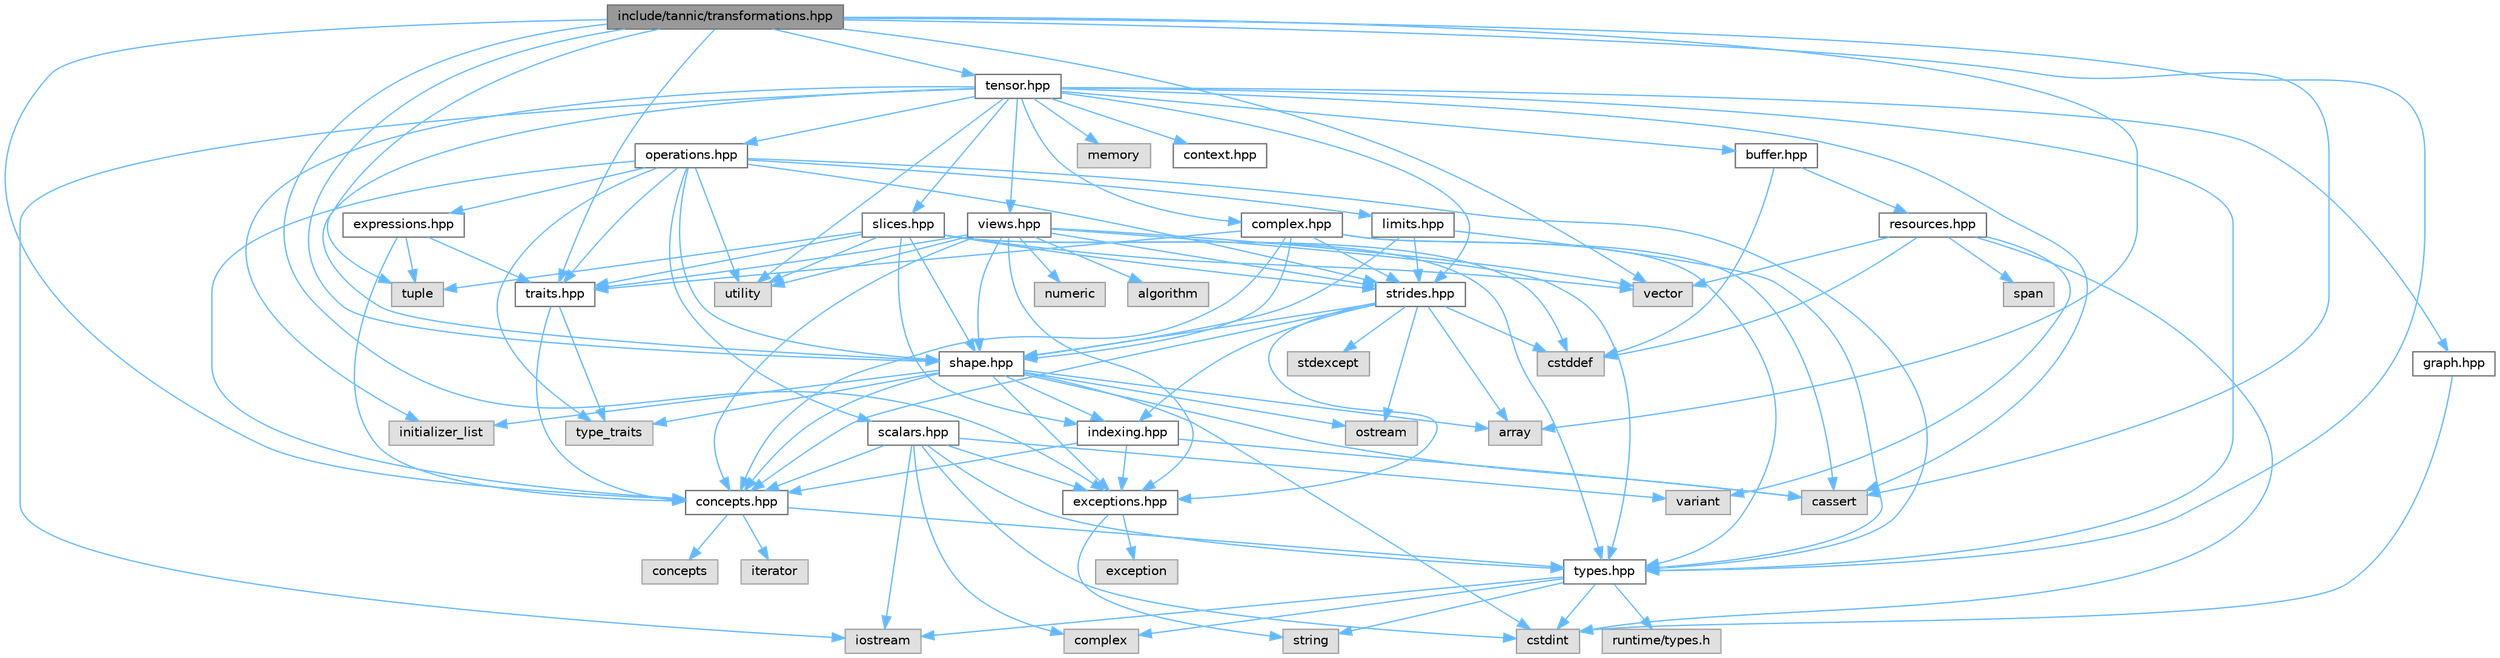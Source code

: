 digraph "include/tannic/transformations.hpp"
{
 // LATEX_PDF_SIZE
  bgcolor="transparent";
  edge [fontname=Helvetica,fontsize=10,labelfontname=Helvetica,labelfontsize=10];
  node [fontname=Helvetica,fontsize=10,shape=box,height=0.2,width=0.4];
  Node1 [id="Node000001",label="include/tannic/transformations.hpp",height=0.2,width=0.4,color="gray40", fillcolor="grey60", style="filled", fontcolor="black",tooltip=" "];
  Node1 -> Node2 [id="edge114_Node000001_Node000002",color="steelblue1",style="solid",tooltip=" "];
  Node2 [id="Node000002",label="tuple",height=0.2,width=0.4,color="grey60", fillcolor="#E0E0E0", style="filled",tooltip=" "];
  Node1 -> Node3 [id="edge115_Node000001_Node000003",color="steelblue1",style="solid",tooltip=" "];
  Node3 [id="Node000003",label="array",height=0.2,width=0.4,color="grey60", fillcolor="#E0E0E0", style="filled",tooltip=" "];
  Node1 -> Node4 [id="edge116_Node000001_Node000004",color="steelblue1",style="solid",tooltip=" "];
  Node4 [id="Node000004",label="vector",height=0.2,width=0.4,color="grey60", fillcolor="#E0E0E0", style="filled",tooltip=" "];
  Node1 -> Node5 [id="edge117_Node000001_Node000005",color="steelblue1",style="solid",tooltip=" "];
  Node5 [id="Node000005",label="cassert",height=0.2,width=0.4,color="grey60", fillcolor="#E0E0E0", style="filled",tooltip=" "];
  Node1 -> Node6 [id="edge118_Node000001_Node000006",color="steelblue1",style="solid",tooltip=" "];
  Node6 [id="Node000006",label="concepts.hpp",height=0.2,width=0.4,color="grey40", fillcolor="white", style="filled",URL="$d7/dd8/concepts_8hpp.html",tooltip="Defines core C++20 concepts used throughout the Tannic Tensor Library."];
  Node6 -> Node7 [id="edge119_Node000006_Node000007",color="steelblue1",style="solid",tooltip=" "];
  Node7 [id="Node000007",label="concepts",height=0.2,width=0.4,color="grey60", fillcolor="#E0E0E0", style="filled",tooltip=" "];
  Node6 -> Node8 [id="edge120_Node000006_Node000008",color="steelblue1",style="solid",tooltip=" "];
  Node8 [id="Node000008",label="iterator",height=0.2,width=0.4,color="grey60", fillcolor="#E0E0E0", style="filled",tooltip=" "];
  Node6 -> Node9 [id="edge121_Node000006_Node000009",color="steelblue1",style="solid",tooltip=" "];
  Node9 [id="Node000009",label="types.hpp",height=0.2,width=0.4,color="grey40", fillcolor="white", style="filled",URL="$dd/de3/types_8hpp.html",tooltip="Core type system for the Tannic Tensor Library."];
  Node9 -> Node10 [id="edge122_Node000009_Node000010",color="steelblue1",style="solid",tooltip=" "];
  Node10 [id="Node000010",label="iostream",height=0.2,width=0.4,color="grey60", fillcolor="#E0E0E0", style="filled",tooltip=" "];
  Node9 -> Node11 [id="edge123_Node000009_Node000011",color="steelblue1",style="solid",tooltip=" "];
  Node11 [id="Node000011",label="cstdint",height=0.2,width=0.4,color="grey60", fillcolor="#E0E0E0", style="filled",tooltip=" "];
  Node9 -> Node12 [id="edge124_Node000009_Node000012",color="steelblue1",style="solid",tooltip=" "];
  Node12 [id="Node000012",label="string",height=0.2,width=0.4,color="grey60", fillcolor="#E0E0E0", style="filled",tooltip=" "];
  Node9 -> Node13 [id="edge125_Node000009_Node000013",color="steelblue1",style="solid",tooltip=" "];
  Node13 [id="Node000013",label="complex",height=0.2,width=0.4,color="grey60", fillcolor="#E0E0E0", style="filled",tooltip=" "];
  Node9 -> Node14 [id="edge126_Node000009_Node000014",color="steelblue1",style="solid",tooltip=" "];
  Node14 [id="Node000014",label="runtime/types.h",height=0.2,width=0.4,color="grey60", fillcolor="#E0E0E0", style="filled",tooltip=" "];
  Node1 -> Node9 [id="edge127_Node000001_Node000009",color="steelblue1",style="solid",tooltip=" "];
  Node1 -> Node15 [id="edge128_Node000001_Node000015",color="steelblue1",style="solid",tooltip=" "];
  Node15 [id="Node000015",label="traits.hpp",height=0.2,width=0.4,color="grey40", fillcolor="white", style="filled",URL="$df/d73/traits_8hpp.html",tooltip=" "];
  Node15 -> Node16 [id="edge129_Node000015_Node000016",color="steelblue1",style="solid",tooltip=" "];
  Node16 [id="Node000016",label="type_traits",height=0.2,width=0.4,color="grey60", fillcolor="#E0E0E0", style="filled",tooltip=" "];
  Node15 -> Node6 [id="edge130_Node000015_Node000006",color="steelblue1",style="solid",tooltip=" "];
  Node1 -> Node17 [id="edge131_Node000001_Node000017",color="steelblue1",style="solid",tooltip=" "];
  Node17 [id="Node000017",label="shape.hpp",height=0.2,width=0.4,color="grey40", fillcolor="white", style="filled",URL="$d3/d30/shape_8hpp.html",tooltip="Defines the Shape class for representing tensor dimensions."];
  Node17 -> Node16 [id="edge132_Node000017_Node000016",color="steelblue1",style="solid",tooltip=" "];
  Node17 -> Node3 [id="edge133_Node000017_Node000003",color="steelblue1",style="solid",tooltip=" "];
  Node17 -> Node11 [id="edge134_Node000017_Node000011",color="steelblue1",style="solid",tooltip=" "];
  Node17 -> Node5 [id="edge135_Node000017_Node000005",color="steelblue1",style="solid",tooltip=" "];
  Node17 -> Node18 [id="edge136_Node000017_Node000018",color="steelblue1",style="solid",tooltip=" "];
  Node18 [id="Node000018",label="initializer_list",height=0.2,width=0.4,color="grey60", fillcolor="#E0E0E0", style="filled",tooltip=" "];
  Node17 -> Node19 [id="edge137_Node000017_Node000019",color="steelblue1",style="solid",tooltip=" "];
  Node19 [id="Node000019",label="ostream",height=0.2,width=0.4,color="grey60", fillcolor="#E0E0E0", style="filled",tooltip=" "];
  Node17 -> Node6 [id="edge138_Node000017_Node000006",color="steelblue1",style="solid",tooltip=" "];
  Node17 -> Node20 [id="edge139_Node000017_Node000020",color="steelblue1",style="solid",tooltip=" "];
  Node20 [id="Node000020",label="indexing.hpp",height=0.2,width=0.4,color="grey40", fillcolor="white", style="filled",URL="$d7/d1d/indexing_8hpp.html",tooltip=" "];
  Node20 -> Node5 [id="edge140_Node000020_Node000005",color="steelblue1",style="solid",tooltip=" "];
  Node20 -> Node6 [id="edge141_Node000020_Node000006",color="steelblue1",style="solid",tooltip=" "];
  Node20 -> Node21 [id="edge142_Node000020_Node000021",color="steelblue1",style="solid",tooltip=" "];
  Node21 [id="Node000021",label="exceptions.hpp",height=0.2,width=0.4,color="grey40", fillcolor="white", style="filled",URL="$da/d49/exceptions_8hpp.html",tooltip="Defines the exceptions used in the library."];
  Node21 -> Node22 [id="edge143_Node000021_Node000022",color="steelblue1",style="solid",tooltip=" "];
  Node22 [id="Node000022",label="exception",height=0.2,width=0.4,color="grey60", fillcolor="#E0E0E0", style="filled",tooltip=" "];
  Node21 -> Node12 [id="edge144_Node000021_Node000012",color="steelblue1",style="solid",tooltip=" "];
  Node17 -> Node21 [id="edge145_Node000017_Node000021",color="steelblue1",style="solid",tooltip=" "];
  Node1 -> Node23 [id="edge146_Node000001_Node000023",color="steelblue1",style="solid",tooltip=" "];
  Node23 [id="Node000023",label="tensor.hpp",height=0.2,width=0.4,color="grey40", fillcolor="white", style="filled",URL="$d3/d8b/tensor_8hpp.html",tooltip=" "];
  Node23 -> Node10 [id="edge147_Node000023_Node000010",color="steelblue1",style="solid",tooltip=" "];
  Node23 -> Node24 [id="edge148_Node000023_Node000024",color="steelblue1",style="solid",tooltip=" "];
  Node24 [id="Node000024",label="memory",height=0.2,width=0.4,color="grey60", fillcolor="#E0E0E0", style="filled",tooltip=" "];
  Node23 -> Node5 [id="edge149_Node000023_Node000005",color="steelblue1",style="solid",tooltip=" "];
  Node23 -> Node25 [id="edge150_Node000023_Node000025",color="steelblue1",style="solid",tooltip=" "];
  Node25 [id="Node000025",label="utility",height=0.2,width=0.4,color="grey60", fillcolor="#E0E0E0", style="filled",tooltip=" "];
  Node23 -> Node18 [id="edge151_Node000023_Node000018",color="steelblue1",style="solid",tooltip=" "];
  Node23 -> Node9 [id="edge152_Node000023_Node000009",color="steelblue1",style="solid",tooltip=" "];
  Node23 -> Node17 [id="edge153_Node000023_Node000017",color="steelblue1",style="solid",tooltip=" "];
  Node23 -> Node26 [id="edge154_Node000023_Node000026",color="steelblue1",style="solid",tooltip=" "];
  Node26 [id="Node000026",label="strides.hpp",height=0.2,width=0.4,color="grey40", fillcolor="white", style="filled",URL="$d7/d08/strides_8hpp.html",tooltip="Memory layout specification for tensor dimensions in the Tannic Tensor Library."];
  Node26 -> Node3 [id="edge155_Node000026_Node000003",color="steelblue1",style="solid",tooltip=" "];
  Node26 -> Node27 [id="edge156_Node000026_Node000027",color="steelblue1",style="solid",tooltip=" "];
  Node27 [id="Node000027",label="cstddef",height=0.2,width=0.4,color="grey60", fillcolor="#E0E0E0", style="filled",tooltip=" "];
  Node26 -> Node28 [id="edge157_Node000026_Node000028",color="steelblue1",style="solid",tooltip=" "];
  Node28 [id="Node000028",label="stdexcept",height=0.2,width=0.4,color="grey60", fillcolor="#E0E0E0", style="filled",tooltip=" "];
  Node26 -> Node19 [id="edge158_Node000026_Node000019",color="steelblue1",style="solid",tooltip=" "];
  Node26 -> Node6 [id="edge159_Node000026_Node000006",color="steelblue1",style="solid",tooltip=" "];
  Node26 -> Node17 [id="edge160_Node000026_Node000017",color="steelblue1",style="solid",tooltip=" "];
  Node26 -> Node20 [id="edge161_Node000026_Node000020",color="steelblue1",style="solid",tooltip=" "];
  Node26 -> Node21 [id="edge162_Node000026_Node000021",color="steelblue1",style="solid",tooltip=" "];
  Node23 -> Node29 [id="edge163_Node000023_Node000029",color="steelblue1",style="solid",tooltip=" "];
  Node29 [id="Node000029",label="buffer.hpp",height=0.2,width=0.4,color="grey40", fillcolor="white", style="filled",URL="$da/d1d/buffer_8hpp.html",tooltip="Memory buffer management for tensor storage."];
  Node29 -> Node27 [id="edge164_Node000029_Node000027",color="steelblue1",style="solid",tooltip=" "];
  Node29 -> Node30 [id="edge165_Node000029_Node000030",color="steelblue1",style="solid",tooltip=" "];
  Node30 [id="Node000030",label="resources.hpp",height=0.2,width=0.4,color="grey40", fillcolor="white", style="filled",URL="$d1/dee/resources_8hpp.html",tooltip="Memory resource management for heterogeneous computing."];
  Node30 -> Node11 [id="edge166_Node000030_Node000011",color="steelblue1",style="solid",tooltip=" "];
  Node30 -> Node27 [id="edge167_Node000030_Node000027",color="steelblue1",style="solid",tooltip=" "];
  Node30 -> Node31 [id="edge168_Node000030_Node000031",color="steelblue1",style="solid",tooltip=" "];
  Node31 [id="Node000031",label="span",height=0.2,width=0.4,color="grey60", fillcolor="#E0E0E0", style="filled",tooltip=" "];
  Node30 -> Node4 [id="edge169_Node000030_Node000004",color="steelblue1",style="solid",tooltip=" "];
  Node30 -> Node32 [id="edge170_Node000030_Node000032",color="steelblue1",style="solid",tooltip=" "];
  Node32 [id="Node000032",label="variant",height=0.2,width=0.4,color="grey60", fillcolor="#E0E0E0", style="filled",tooltip=" "];
  Node23 -> Node33 [id="edge171_Node000023_Node000033",color="steelblue1",style="solid",tooltip=" "];
  Node33 [id="Node000033",label="slices.hpp",height=0.2,width=0.4,color="grey40", fillcolor="white", style="filled",URL="$d4/d71/slices_8hpp.html",tooltip="Implements tensor slicing for expression templates in the Tannic Tensor Library."];
  Node33 -> Node2 [id="edge172_Node000033_Node000002",color="steelblue1",style="solid",tooltip=" "];
  Node33 -> Node25 [id="edge173_Node000033_Node000025",color="steelblue1",style="solid",tooltip=" "];
  Node33 -> Node27 [id="edge174_Node000033_Node000027",color="steelblue1",style="solid",tooltip=" "];
  Node33 -> Node4 [id="edge175_Node000033_Node000004",color="steelblue1",style="solid",tooltip=" "];
  Node33 -> Node9 [id="edge176_Node000033_Node000009",color="steelblue1",style="solid",tooltip=" "];
  Node33 -> Node15 [id="edge177_Node000033_Node000015",color="steelblue1",style="solid",tooltip=" "];
  Node33 -> Node17 [id="edge178_Node000033_Node000017",color="steelblue1",style="solid",tooltip=" "];
  Node33 -> Node26 [id="edge179_Node000033_Node000026",color="steelblue1",style="solid",tooltip=" "];
  Node33 -> Node20 [id="edge180_Node000033_Node000020",color="steelblue1",style="solid",tooltip=" "];
  Node23 -> Node34 [id="edge181_Node000023_Node000034",color="steelblue1",style="solid",tooltip=" "];
  Node34 [id="Node000034",label="views.hpp",height=0.2,width=0.4,color="grey40", fillcolor="white", style="filled",URL="$de/d49/views_8hpp.html",tooltip=" "];
  Node34 -> Node25 [id="edge182_Node000034_Node000025",color="steelblue1",style="solid",tooltip=" "];
  Node34 -> Node35 [id="edge183_Node000034_Node000035",color="steelblue1",style="solid",tooltip=" "];
  Node35 [id="Node000035",label="algorithm",height=0.2,width=0.4,color="grey60", fillcolor="#E0E0E0", style="filled",tooltip=" "];
  Node34 -> Node36 [id="edge184_Node000034_Node000036",color="steelblue1",style="solid",tooltip=" "];
  Node36 [id="Node000036",label="numeric",height=0.2,width=0.4,color="grey60", fillcolor="#E0E0E0", style="filled",tooltip=" "];
  Node34 -> Node4 [id="edge185_Node000034_Node000004",color="steelblue1",style="solid",tooltip=" "];
  Node34 -> Node9 [id="edge186_Node000034_Node000009",color="steelblue1",style="solid",tooltip=" "];
  Node34 -> Node15 [id="edge187_Node000034_Node000015",color="steelblue1",style="solid",tooltip=" "];
  Node34 -> Node17 [id="edge188_Node000034_Node000017",color="steelblue1",style="solid",tooltip=" "];
  Node34 -> Node26 [id="edge189_Node000034_Node000026",color="steelblue1",style="solid",tooltip=" "];
  Node34 -> Node6 [id="edge190_Node000034_Node000006",color="steelblue1",style="solid",tooltip=" "];
  Node34 -> Node21 [id="edge191_Node000034_Node000021",color="steelblue1",style="solid",tooltip=" "];
  Node23 -> Node37 [id="edge192_Node000023_Node000037",color="steelblue1",style="solid",tooltip=" "];
  Node37 [id="Node000037",label="operations.hpp",height=0.2,width=0.4,color="grey40", fillcolor="white", style="filled",URL="$d6/d00/operations_8hpp.html",tooltip=" "];
  Node37 -> Node25 [id="edge193_Node000037_Node000025",color="steelblue1",style="solid",tooltip=" "];
  Node37 -> Node16 [id="edge194_Node000037_Node000016",color="steelblue1",style="solid",tooltip=" "];
  Node37 -> Node6 [id="edge195_Node000037_Node000006",color="steelblue1",style="solid",tooltip=" "];
  Node37 -> Node38 [id="edge196_Node000037_Node000038",color="steelblue1",style="solid",tooltip=" "];
  Node38 [id="Node000038",label="expressions.hpp",height=0.2,width=0.4,color="grey40", fillcolor="white", style="filled",URL="$d5/d8b/expressions_8hpp.html",tooltip=" "];
  Node38 -> Node2 [id="edge197_Node000038_Node000002",color="steelblue1",style="solid",tooltip=" "];
  Node38 -> Node15 [id="edge198_Node000038_Node000015",color="steelblue1",style="solid",tooltip=" "];
  Node38 -> Node6 [id="edge199_Node000038_Node000006",color="steelblue1",style="solid",tooltip=" "];
  Node37 -> Node9 [id="edge200_Node000037_Node000009",color="steelblue1",style="solid",tooltip=" "];
  Node37 -> Node17 [id="edge201_Node000037_Node000017",color="steelblue1",style="solid",tooltip=" "];
  Node37 -> Node26 [id="edge202_Node000037_Node000026",color="steelblue1",style="solid",tooltip=" "];
  Node37 -> Node15 [id="edge203_Node000037_Node000015",color="steelblue1",style="solid",tooltip=" "];
  Node37 -> Node39 [id="edge204_Node000037_Node000039",color="steelblue1",style="solid",tooltip=" "];
  Node39 [id="Node000039",label="scalars.hpp",height=0.2,width=0.4,color="grey40", fillcolor="white", style="filled",URL="$d3/d3c/scalars_8hpp.html",tooltip=" "];
  Node39 -> Node10 [id="edge205_Node000039_Node000010",color="steelblue1",style="solid",tooltip=" "];
  Node39 -> Node32 [id="edge206_Node000039_Node000032",color="steelblue1",style="solid",tooltip=" "];
  Node39 -> Node13 [id="edge207_Node000039_Node000013",color="steelblue1",style="solid",tooltip=" "];
  Node39 -> Node11 [id="edge208_Node000039_Node000011",color="steelblue1",style="solid",tooltip=" "];
  Node39 -> Node9 [id="edge209_Node000039_Node000009",color="steelblue1",style="solid",tooltip=" "];
  Node39 -> Node6 [id="edge210_Node000039_Node000006",color="steelblue1",style="solid",tooltip=" "];
  Node39 -> Node21 [id="edge211_Node000039_Node000021",color="steelblue1",style="solid",tooltip=" "];
  Node37 -> Node40 [id="edge212_Node000037_Node000040",color="steelblue1",style="solid",tooltip=" "];
  Node40 [id="Node000040",label="limits.hpp",height=0.2,width=0.4,color="grey40", fillcolor="white", style="filled",URL="$d7/df0/limits_8hpp.html",tooltip=" "];
  Node40 -> Node9 [id="edge213_Node000040_Node000009",color="steelblue1",style="solid",tooltip=" "];
  Node40 -> Node17 [id="edge214_Node000040_Node000017",color="steelblue1",style="solid",tooltip=" "];
  Node40 -> Node26 [id="edge215_Node000040_Node000026",color="steelblue1",style="solid",tooltip=" "];
  Node23 -> Node41 [id="edge216_Node000023_Node000041",color="steelblue1",style="solid",tooltip=" "];
  Node41 [id="Node000041",label="complex.hpp",height=0.2,width=0.4,color="grey40", fillcolor="white", style="filled",URL="$db/dd8/complex_8hpp.html",tooltip=" "];
  Node41 -> Node6 [id="edge217_Node000041_Node000006",color="steelblue1",style="solid",tooltip=" "];
  Node41 -> Node9 [id="edge218_Node000041_Node000009",color="steelblue1",style="solid",tooltip=" "];
  Node41 -> Node17 [id="edge219_Node000041_Node000017",color="steelblue1",style="solid",tooltip=" "];
  Node41 -> Node26 [id="edge220_Node000041_Node000026",color="steelblue1",style="solid",tooltip=" "];
  Node41 -> Node15 [id="edge221_Node000041_Node000015",color="steelblue1",style="solid",tooltip=" "];
  Node41 -> Node5 [id="edge222_Node000041_Node000005",color="steelblue1",style="solid",tooltip=" "];
  Node23 -> Node42 [id="edge223_Node000023_Node000042",color="steelblue1",style="solid",tooltip=" "];
  Node42 [id="Node000042",label="graph.hpp",height=0.2,width=0.4,color="grey40", fillcolor="white", style="filled",URL="$d9/de9/graph_8hpp.html",tooltip=" "];
  Node42 -> Node11 [id="edge224_Node000042_Node000011",color="steelblue1",style="solid",tooltip=" "];
  Node23 -> Node43 [id="edge225_Node000023_Node000043",color="steelblue1",style="solid",tooltip=" "];
  Node43 [id="Node000043",label="context.hpp",height=0.2,width=0.4,color="grey40", fillcolor="white", style="filled",URL="$d2/da3/context_8hpp.html",tooltip=" "];
  Node1 -> Node21 [id="edge226_Node000001_Node000021",color="steelblue1",style="solid",tooltip=" "];
}
